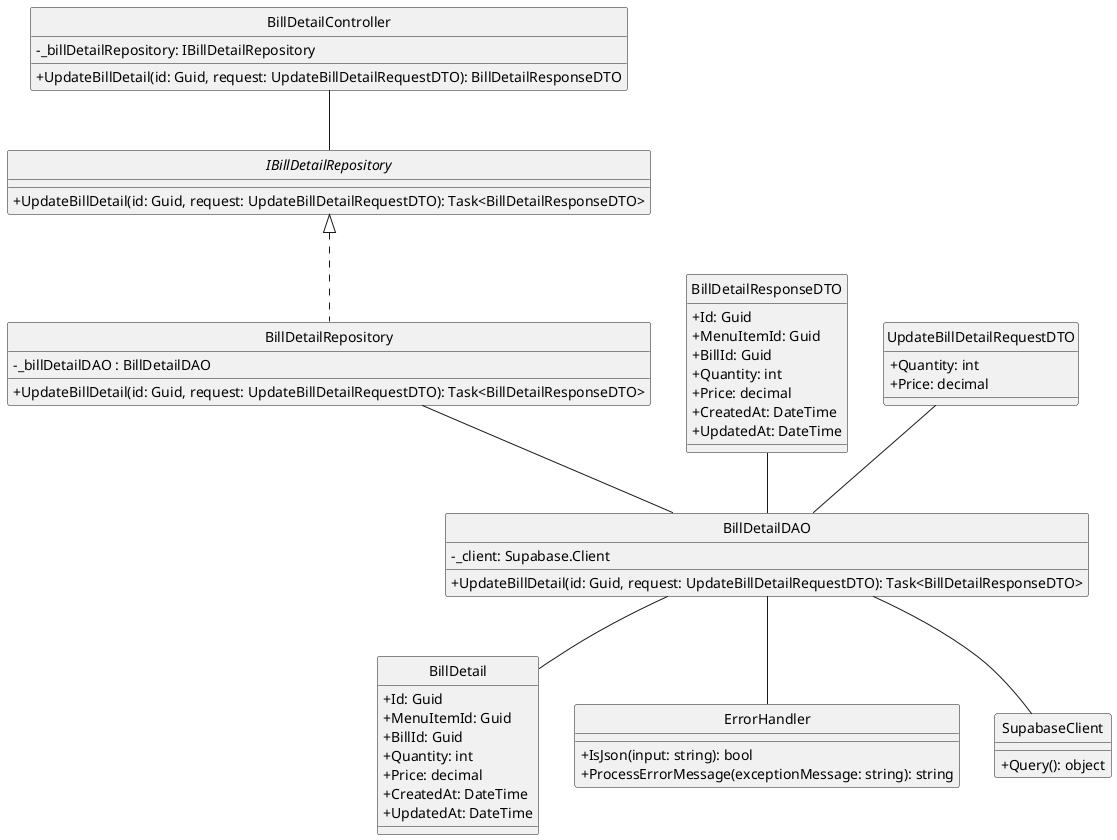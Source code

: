@startuml
hide circle
skinparam classAttributeIconSize 0

class BillDetailController {
    - _billDetailRepository: IBillDetailRepository 
    + UpdateBillDetail(id: Guid, request: UpdateBillDetailRequestDTO): BillDetailResponseDTO
}

interface IBillDetailRepository {
    +UpdateBillDetail(id: Guid, request: UpdateBillDetailRequestDTO): Task<BillDetailResponseDTO>
}

class BillDetailRepository {
    - _billDetailDAO : BillDetailDAO
    +UpdateBillDetail(id: Guid, request: UpdateBillDetailRequestDTO): Task<BillDetailResponseDTO>
}

class BillDetailDAO {
    - _client: Supabase.Client
    +UpdateBillDetail(id: Guid, request: UpdateBillDetailRequestDTO): Task<BillDetailResponseDTO>
}

class BillDetail {
    +Id: Guid
    +MenuItemId: Guid
    +BillId: Guid
    +Quantity: int
    +Price: decimal
    +CreatedAt: DateTime
    +UpdatedAt: DateTime
}

class BillDetailResponseDTO {
    +Id: Guid
    +MenuItemId: Guid
    +BillId: Guid
    +Quantity: int
    +Price: decimal
    +CreatedAt: DateTime
    +UpdatedAt: DateTime
}

class UpdateBillDetailRequestDTO {
    +Quantity: int
    +Price: decimal
}

class ErrorHandler {
    +IsJson(input: string): bool
    +ProcessErrorMessage(exceptionMessage: string): string
}

class SupabaseClient {
    +Query(): object
}

BillDetailController -- IBillDetailRepository
IBillDetailRepository <|.. BillDetailRepository
BillDetailRepository -- BillDetailDAO
BillDetailDAO -- BillDetail
BillDetailResponseDTO -- BillDetailDAO
BillDetailDAO -- ErrorHandler
BillDetailDAO -- SupabaseClient
UpdateBillDetailRequestDTO -- BillDetailDAO

@enduml
